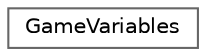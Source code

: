 digraph "Graphical Class Hierarchy"
{
 // LATEX_PDF_SIZE
  bgcolor="transparent";
  edge [fontname=Helvetica,fontsize=10,labelfontname=Helvetica,labelfontsize=10];
  node [fontname=Helvetica,fontsize=10,shape=box,height=0.2,width=0.4];
  rankdir="LR";
  Node0 [id="Node000000",label="GameVariables",height=0.2,width=0.4,color="grey40", fillcolor="white", style="filled",URL="$d4/dfa/classGameVariables.html",tooltip="Stores game-related variables for managing targets and the local player."];
}
